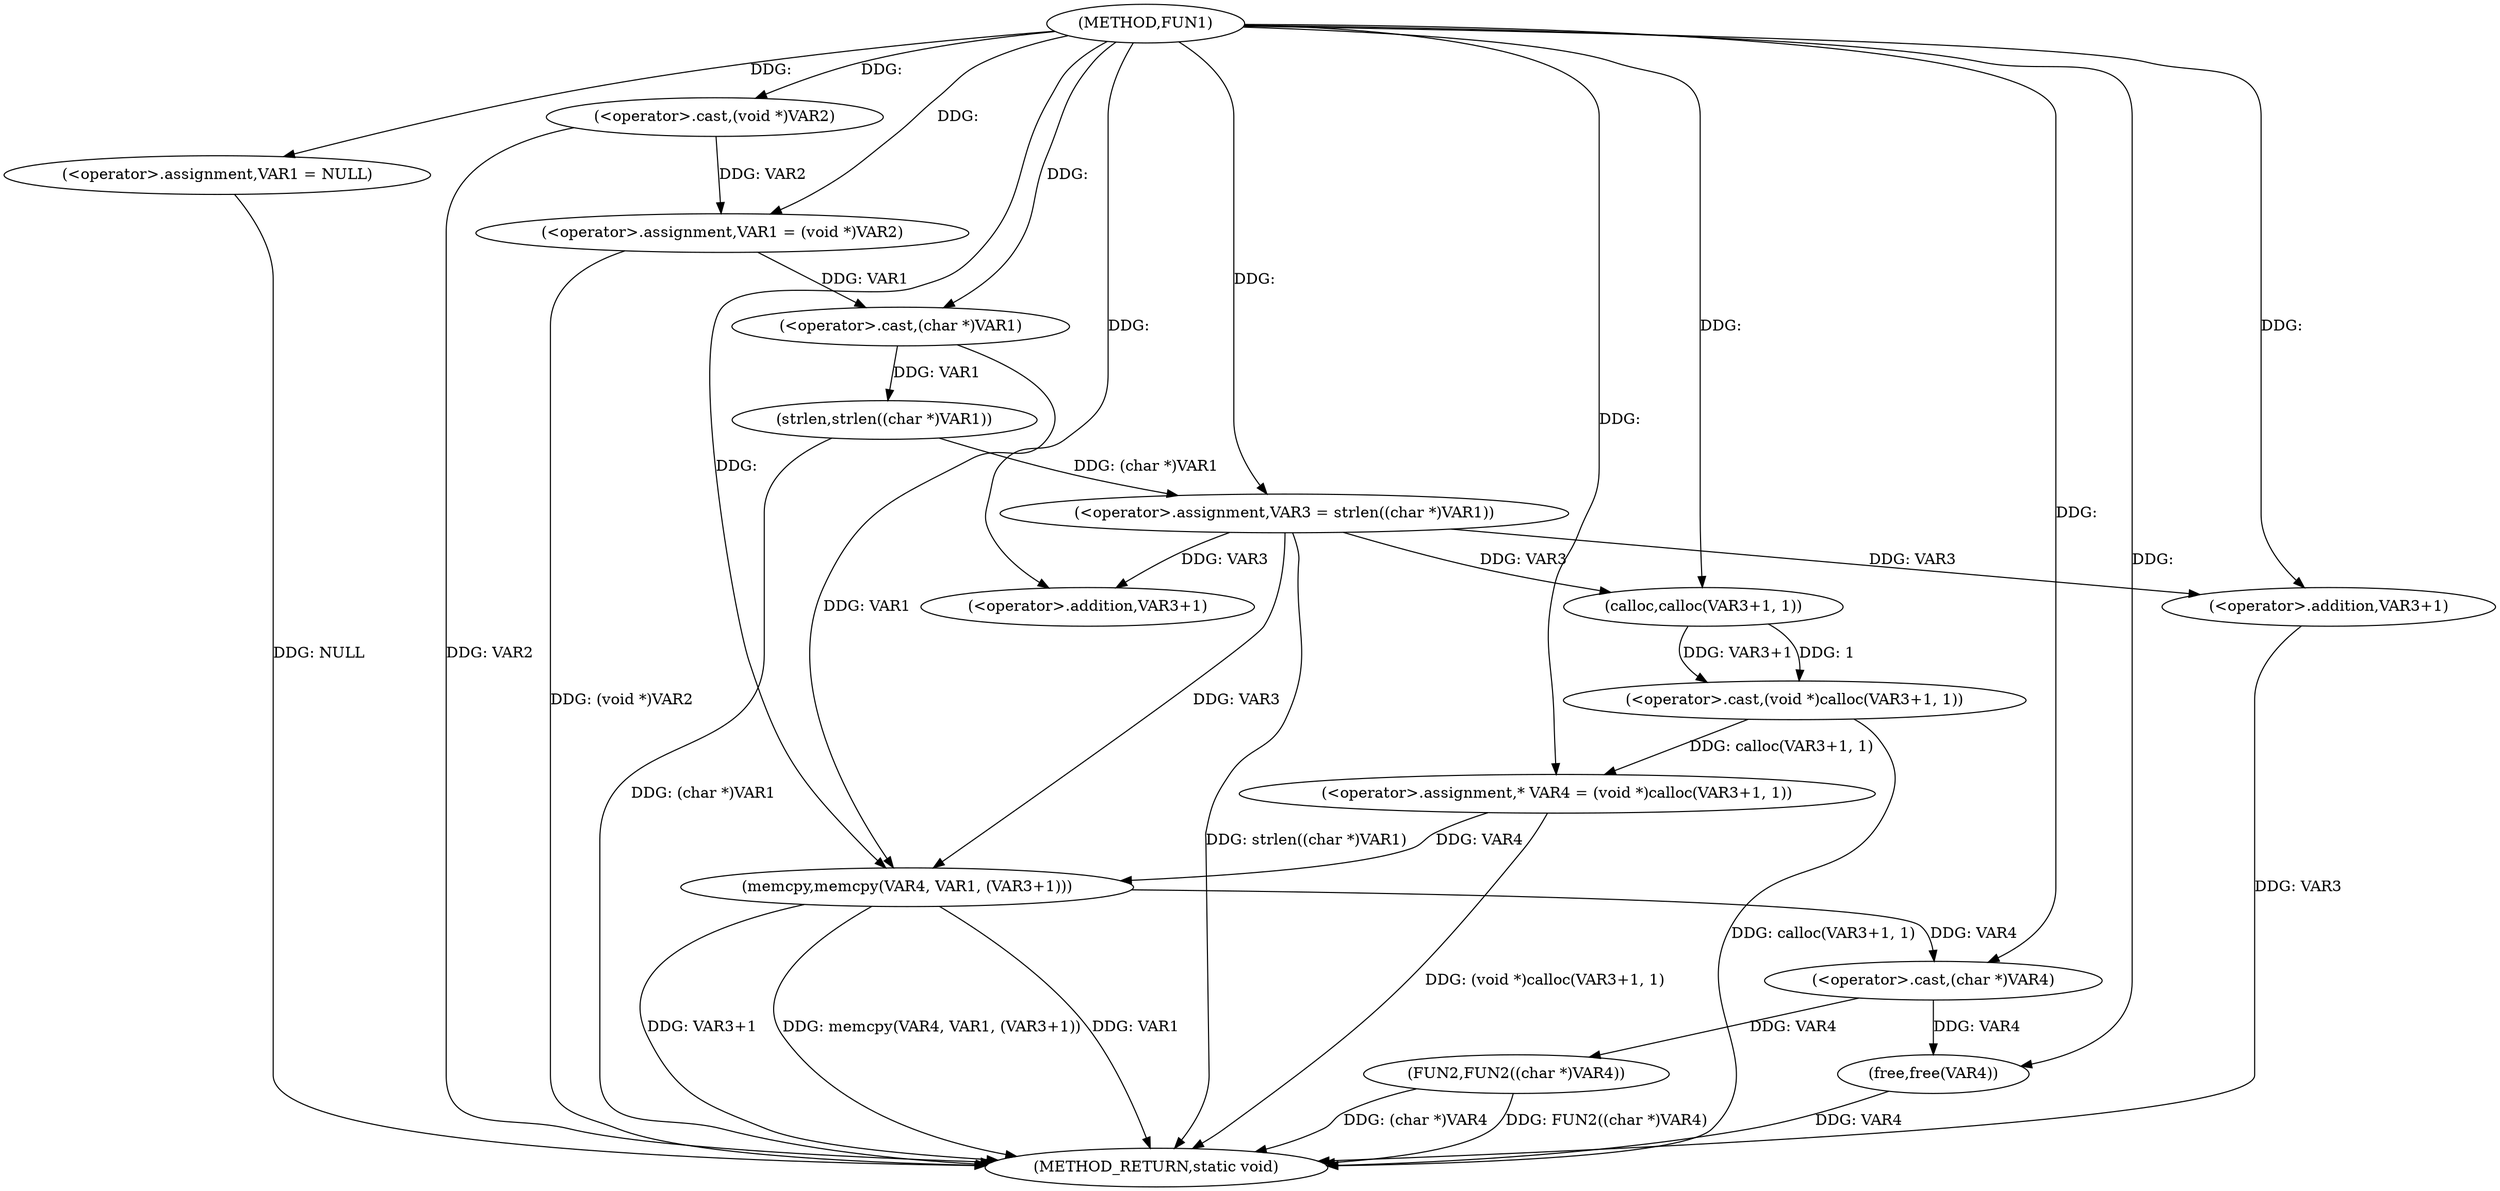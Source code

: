 digraph FUN1 {  
"1000100" [label = "(METHOD,FUN1)" ]
"1000141" [label = "(METHOD_RETURN,static void)" ]
"1000103" [label = "(<operator>.assignment,VAR1 = NULL)" ]
"1000106" [label = "(<operator>.assignment,VAR1 = (void *)VAR2)" ]
"1000108" [label = "(<operator>.cast,(void *)VAR2)" ]
"1000113" [label = "(<operator>.assignment,VAR3 = strlen((char *)VAR1))" ]
"1000115" [label = "(strlen,strlen((char *)VAR1))" ]
"1000116" [label = "(<operator>.cast,(char *)VAR1)" ]
"1000120" [label = "(<operator>.assignment,* VAR4 = (void *)calloc(VAR3+1, 1))" ]
"1000122" [label = "(<operator>.cast,(void *)calloc(VAR3+1, 1))" ]
"1000124" [label = "(calloc,calloc(VAR3+1, 1))" ]
"1000125" [label = "(<operator>.addition,VAR3+1)" ]
"1000129" [label = "(memcpy,memcpy(VAR4, VAR1, (VAR3+1)))" ]
"1000132" [label = "(<operator>.addition,VAR3+1)" ]
"1000135" [label = "(FUN2,FUN2((char *)VAR4))" ]
"1000136" [label = "(<operator>.cast,(char *)VAR4)" ]
"1000139" [label = "(free,free(VAR4))" ]
  "1000106" -> "1000141"  [ label = "DDG: (void *)VAR2"] 
  "1000103" -> "1000141"  [ label = "DDG: NULL"] 
  "1000139" -> "1000141"  [ label = "DDG: VAR4"] 
  "1000113" -> "1000141"  [ label = "DDG: strlen((char *)VAR1)"] 
  "1000132" -> "1000141"  [ label = "DDG: VAR3"] 
  "1000115" -> "1000141"  [ label = "DDG: (char *)VAR1"] 
  "1000129" -> "1000141"  [ label = "DDG: VAR3+1"] 
  "1000129" -> "1000141"  [ label = "DDG: memcpy(VAR4, VAR1, (VAR3+1))"] 
  "1000135" -> "1000141"  [ label = "DDG: FUN2((char *)VAR4)"] 
  "1000108" -> "1000141"  [ label = "DDG: VAR2"] 
  "1000135" -> "1000141"  [ label = "DDG: (char *)VAR4"] 
  "1000120" -> "1000141"  [ label = "DDG: (void *)calloc(VAR3+1, 1)"] 
  "1000129" -> "1000141"  [ label = "DDG: VAR1"] 
  "1000122" -> "1000141"  [ label = "DDG: calloc(VAR3+1, 1)"] 
  "1000100" -> "1000103"  [ label = "DDG: "] 
  "1000108" -> "1000106"  [ label = "DDG: VAR2"] 
  "1000100" -> "1000106"  [ label = "DDG: "] 
  "1000100" -> "1000108"  [ label = "DDG: "] 
  "1000115" -> "1000113"  [ label = "DDG: (char *)VAR1"] 
  "1000100" -> "1000113"  [ label = "DDG: "] 
  "1000116" -> "1000115"  [ label = "DDG: VAR1"] 
  "1000106" -> "1000116"  [ label = "DDG: VAR1"] 
  "1000100" -> "1000116"  [ label = "DDG: "] 
  "1000122" -> "1000120"  [ label = "DDG: calloc(VAR3+1, 1)"] 
  "1000100" -> "1000120"  [ label = "DDG: "] 
  "1000124" -> "1000122"  [ label = "DDG: VAR3+1"] 
  "1000124" -> "1000122"  [ label = "DDG: 1"] 
  "1000113" -> "1000124"  [ label = "DDG: VAR3"] 
  "1000100" -> "1000124"  [ label = "DDG: "] 
  "1000113" -> "1000125"  [ label = "DDG: VAR3"] 
  "1000100" -> "1000125"  [ label = "DDG: "] 
  "1000120" -> "1000129"  [ label = "DDG: VAR4"] 
  "1000100" -> "1000129"  [ label = "DDG: "] 
  "1000116" -> "1000129"  [ label = "DDG: VAR1"] 
  "1000113" -> "1000129"  [ label = "DDG: VAR3"] 
  "1000100" -> "1000132"  [ label = "DDG: "] 
  "1000113" -> "1000132"  [ label = "DDG: VAR3"] 
  "1000136" -> "1000135"  [ label = "DDG: VAR4"] 
  "1000129" -> "1000136"  [ label = "DDG: VAR4"] 
  "1000100" -> "1000136"  [ label = "DDG: "] 
  "1000136" -> "1000139"  [ label = "DDG: VAR4"] 
  "1000100" -> "1000139"  [ label = "DDG: "] 
}
